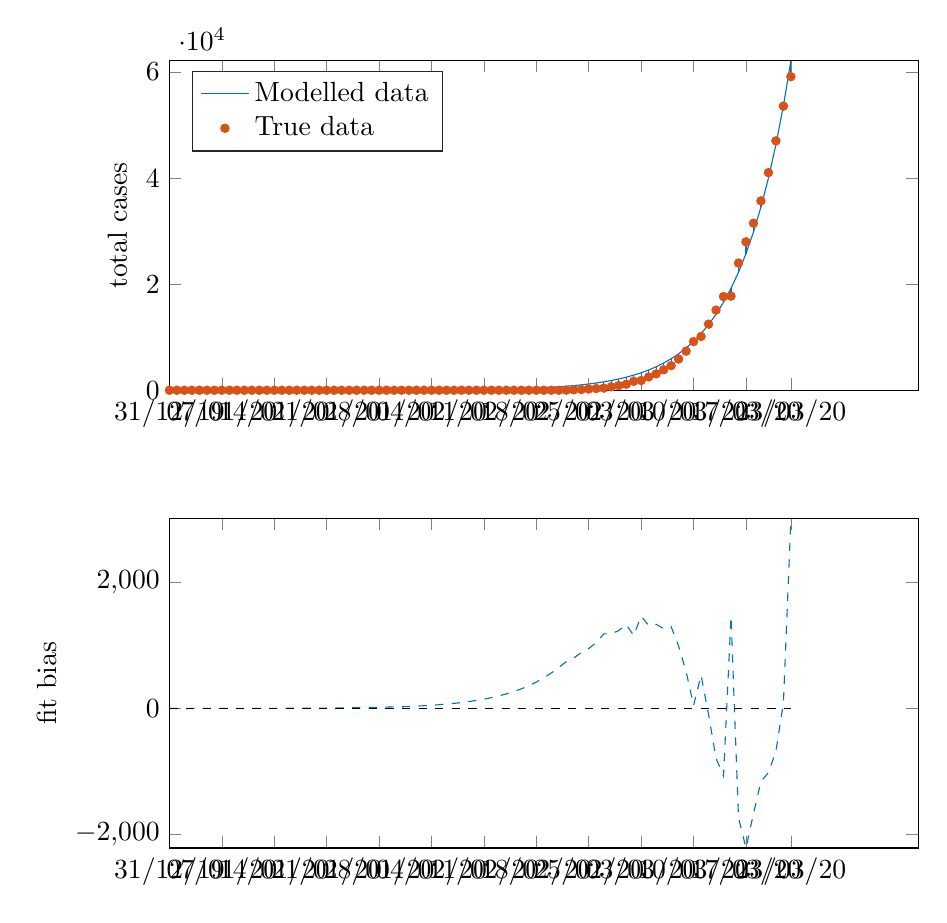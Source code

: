 % This file was created by matlab2tikz.
% Minimal pgfplots version: 1.3
%
\definecolor{mycolor1}{rgb}{0.0,0.447,0.741}%
\definecolor{mycolor2}{rgb}{0.85,0.325,0.098}%
%
\begin{tikzpicture}

\begin{axis}[%
width=9.509cm,
height=4.186cm,
at={(0cm,5.814cm)},
scale only axis,
xmin=0,
xmax=100,
xtick={0,7,14,21,28,35,42,49,56,63,70,77,83},
xticklabels={{31/12/19},{07/01/20},{14/01/20},{21/01/20},{28/01/20},{04/02/20},{11/02/20},{18/02/20},{25/02/20},{03/03/20},{10/03/20},{17/03/20},{23/03/20}},
ymin=0,
ymax=62156,
ylabel={total cases},
legend style={at={(0.03,0.97)},anchor=north west,legend cell align=left,align=left,draw=white!15!black}
]
\addplot [color=mycolor1,solid]
  table[row sep=crcr]{%
0	0\\
1	0\\
2	0\\
3	0\\
4	1\\
5	1\\
6	1\\
7	1\\
8	1\\
9	1\\
10	1\\
11	2\\
12	2\\
13	2\\
14	2\\
15	3\\
16	3\\
17	4\\
18	4\\
19	5\\
20	6\\
21	7\\
22	8\\
23	9\\
24	11\\
25	12\\
26	14\\
27	17\\
28	19\\
29	22\\
30	26\\
31	30\\
32	35\\
33	40\\
34	47\\
35	54\\
36	63\\
37	73\\
38	84\\
39	97\\
40	113\\
41	131\\
42	151\\
43	175\\
44	203\\
45	235\\
46	272\\
47	315\\
48	365\\
49	423\\
50	490\\
51	567\\
52	657\\
53	761\\
54	881\\
55	1020\\
56	1181\\
57	1368\\
58	1584\\
59	1835\\
60	2125\\
61	2461\\
62	2850\\
63	3300\\
64	3822\\
65	4426\\
66	5126\\
67	5937\\
68	6875\\
69	7962\\
70	9221\\
71	10679\\
72	12367\\
73	14323\\
74	16587\\
75	19210\\
76	22247\\
77	25764\\
78	29837\\
79	34554\\
80	40017\\
81	46344\\
82	53671\\
83	62156\\
};
\addlegendentry{Modelled data};

\addplot[only marks,mark=*,mark options={},mark size=1.5pt,color=mycolor2] plot table[row sep=crcr,]{%
0	0\\
1	0\\
2	0\\
3	0\\
4	0\\
5	0\\
6	0\\
7	0\\
8	0\\
9	0\\
10	0\\
11	0\\
12	0\\
13	0\\
14	0\\
15	0\\
16	0\\
17	0\\
18	0\\
19	0\\
20	0\\
21	0\\
22	0\\
23	0\\
24	0\\
25	0\\
26	0\\
27	0\\
28	0\\
29	0\\
30	0\\
31	3\\
32	3\\
33	3\\
34	3\\
35	3\\
36	3\\
37	3\\
38	3\\
39	3\\
40	3\\
41	3\\
42	3\\
43	3\\
44	3\\
45	3\\
46	3\\
47	3\\
48	3\\
49	3\\
50	3\\
51	3\\
52	3\\
53	17\\
54	79\\
55	132\\
56	229\\
57	322\\
58	400\\
59	650\\
60	888\\
61	1128\\
62	1689\\
63	1835\\
64	2502\\
65	3089\\
66	3858\\
67	4636\\
68	5883\\
69	7375\\
70	9172\\
71	10149\\
72	12462\\
73	15113\\
74	17660\\
75	17750\\
76	23980\\
77	27980\\
78	31506\\
79	35713\\
80	41035\\
81	47021\\
82	53578\\
83	59138\\
};
\addlegendentry{True data};

\addplot [color=mycolor1,solid,forget plot]
  table[row sep=crcr]{%
0	0\\
0	0\\
};
\addplot [color=mycolor1,solid,forget plot]
  table[row sep=crcr]{%
1	0\\
1	0\\
};
\addplot [color=mycolor1,solid,forget plot]
  table[row sep=crcr]{%
2	0\\
2	0\\
};
\addplot [color=mycolor1,solid,forget plot]
  table[row sep=crcr]{%
3	0\\
3	0\\
};
\addplot [color=mycolor1,solid,forget plot]
  table[row sep=crcr]{%
4	0\\
4	1\\
};
\addplot [color=mycolor1,solid,forget plot]
  table[row sep=crcr]{%
5	0\\
5	1\\
};
\addplot [color=mycolor1,solid,forget plot]
  table[row sep=crcr]{%
6	0\\
6	1\\
};
\addplot [color=mycolor1,solid,forget plot]
  table[row sep=crcr]{%
7	0\\
7	1\\
};
\addplot [color=mycolor1,solid,forget plot]
  table[row sep=crcr]{%
8	0\\
8	1\\
};
\addplot [color=mycolor1,solid,forget plot]
  table[row sep=crcr]{%
9	0\\
9	1\\
};
\addplot [color=mycolor1,solid,forget plot]
  table[row sep=crcr]{%
10	0\\
10	1\\
};
\addplot [color=mycolor1,solid,forget plot]
  table[row sep=crcr]{%
11	0\\
11	2\\
};
\addplot [color=mycolor1,solid,forget plot]
  table[row sep=crcr]{%
12	0\\
12	2\\
};
\addplot [color=mycolor1,solid,forget plot]
  table[row sep=crcr]{%
13	0\\
13	2\\
};
\addplot [color=mycolor1,solid,forget plot]
  table[row sep=crcr]{%
14	0\\
14	2\\
};
\addplot [color=mycolor1,solid,forget plot]
  table[row sep=crcr]{%
15	0\\
15	3\\
};
\addplot [color=mycolor1,solid,forget plot]
  table[row sep=crcr]{%
16	0\\
16	3\\
};
\addplot [color=mycolor1,solid,forget plot]
  table[row sep=crcr]{%
17	0\\
17	4\\
};
\addplot [color=mycolor1,solid,forget plot]
  table[row sep=crcr]{%
18	0\\
18	4\\
};
\addplot [color=mycolor1,solid,forget plot]
  table[row sep=crcr]{%
19	0\\
19	5\\
};
\addplot [color=mycolor1,solid,forget plot]
  table[row sep=crcr]{%
20	0\\
20	6\\
};
\addplot [color=mycolor1,solid,forget plot]
  table[row sep=crcr]{%
21	0\\
21	7\\
};
\addplot [color=mycolor1,solid,forget plot]
  table[row sep=crcr]{%
22	0\\
22	8\\
};
\addplot [color=mycolor1,solid,forget plot]
  table[row sep=crcr]{%
23	0\\
23	9\\
};
\addplot [color=mycolor1,solid,forget plot]
  table[row sep=crcr]{%
24	0\\
24	11\\
};
\addplot [color=mycolor1,solid,forget plot]
  table[row sep=crcr]{%
25	0\\
25	12\\
};
\addplot [color=mycolor1,solid,forget plot]
  table[row sep=crcr]{%
26	0\\
26	14\\
};
\addplot [color=mycolor1,solid,forget plot]
  table[row sep=crcr]{%
27	0\\
27	17\\
};
\addplot [color=mycolor1,solid,forget plot]
  table[row sep=crcr]{%
28	0\\
28	19\\
};
\addplot [color=mycolor1,solid,forget plot]
  table[row sep=crcr]{%
29	0\\
29	22\\
};
\addplot [color=mycolor1,solid,forget plot]
  table[row sep=crcr]{%
30	0\\
30	26\\
};
\addplot [color=mycolor1,solid,forget plot]
  table[row sep=crcr]{%
31	3\\
31	30\\
};
\addplot [color=mycolor1,solid,forget plot]
  table[row sep=crcr]{%
32	3\\
32	35\\
};
\addplot [color=mycolor1,solid,forget plot]
  table[row sep=crcr]{%
33	3\\
33	40\\
};
\addplot [color=mycolor1,solid,forget plot]
  table[row sep=crcr]{%
34	3\\
34	47\\
};
\addplot [color=mycolor1,solid,forget plot]
  table[row sep=crcr]{%
35	3\\
35	54\\
};
\addplot [color=mycolor1,solid,forget plot]
  table[row sep=crcr]{%
36	3\\
36	63\\
};
\addplot [color=mycolor1,solid,forget plot]
  table[row sep=crcr]{%
37	3\\
37	73\\
};
\addplot [color=mycolor1,solid,forget plot]
  table[row sep=crcr]{%
38	3\\
38	84\\
};
\addplot [color=mycolor1,solid,forget plot]
  table[row sep=crcr]{%
39	3\\
39	97\\
};
\addplot [color=mycolor1,solid,forget plot]
  table[row sep=crcr]{%
40	3\\
40	113\\
};
\addplot [color=mycolor1,solid,forget plot]
  table[row sep=crcr]{%
41	3\\
41	131\\
};
\addplot [color=mycolor1,solid,forget plot]
  table[row sep=crcr]{%
42	3\\
42	151\\
};
\addplot [color=mycolor1,solid,forget plot]
  table[row sep=crcr]{%
43	3\\
43	175\\
};
\addplot [color=mycolor1,solid,forget plot]
  table[row sep=crcr]{%
44	3\\
44	203\\
};
\addplot [color=mycolor1,solid,forget plot]
  table[row sep=crcr]{%
45	3\\
45	235\\
};
\addplot [color=mycolor1,solid,forget plot]
  table[row sep=crcr]{%
46	3\\
46	272\\
};
\addplot [color=mycolor1,solid,forget plot]
  table[row sep=crcr]{%
47	3\\
47	315\\
};
\addplot [color=mycolor1,solid,forget plot]
  table[row sep=crcr]{%
48	3\\
48	365\\
};
\addplot [color=mycolor1,solid,forget plot]
  table[row sep=crcr]{%
49	3\\
49	423\\
};
\addplot [color=mycolor1,solid,forget plot]
  table[row sep=crcr]{%
50	3\\
50	490\\
};
\addplot [color=mycolor1,solid,forget plot]
  table[row sep=crcr]{%
51	3\\
51	567\\
};
\addplot [color=mycolor1,solid,forget plot]
  table[row sep=crcr]{%
52	3\\
52	657\\
};
\addplot [color=mycolor1,solid,forget plot]
  table[row sep=crcr]{%
53	17\\
53	761\\
};
\addplot [color=mycolor1,solid,forget plot]
  table[row sep=crcr]{%
54	79\\
54	881\\
};
\addplot [color=mycolor1,solid,forget plot]
  table[row sep=crcr]{%
55	132\\
55	1020\\
};
\addplot [color=mycolor1,solid,forget plot]
  table[row sep=crcr]{%
56	229\\
56	1181\\
};
\addplot [color=mycolor1,solid,forget plot]
  table[row sep=crcr]{%
57	322\\
57	1368\\
};
\addplot [color=mycolor1,solid,forget plot]
  table[row sep=crcr]{%
58	400\\
58	1584\\
};
\addplot [color=mycolor1,solid,forget plot]
  table[row sep=crcr]{%
59	650\\
59	1835\\
};
\addplot [color=mycolor1,solid,forget plot]
  table[row sep=crcr]{%
60	888\\
60	2125\\
};
\addplot [color=mycolor1,solid,forget plot]
  table[row sep=crcr]{%
61	1128\\
61	2461\\
};
\addplot [color=mycolor1,solid,forget plot]
  table[row sep=crcr]{%
62	1689\\
62	2850\\
};
\addplot [color=mycolor1,solid,forget plot]
  table[row sep=crcr]{%
63	1835\\
63	3300\\
};
\addplot [color=mycolor1,solid,forget plot]
  table[row sep=crcr]{%
64	2502\\
64	3822\\
};
\addplot [color=mycolor1,solid,forget plot]
  table[row sep=crcr]{%
65	3089\\
65	4426\\
};
\addplot [color=mycolor1,solid,forget plot]
  table[row sep=crcr]{%
66	3858\\
66	5126\\
};
\addplot [color=mycolor1,solid,forget plot]
  table[row sep=crcr]{%
67	4636\\
67	5937\\
};
\addplot [color=mycolor1,solid,forget plot]
  table[row sep=crcr]{%
68	5883\\
68	6875\\
};
\addplot [color=mycolor1,solid,forget plot]
  table[row sep=crcr]{%
69	7375\\
69	7962\\
};
\addplot [color=mycolor1,solid,forget plot]
  table[row sep=crcr]{%
70	9172\\
70	9221\\
};
\addplot [color=mycolor1,solid,forget plot]
  table[row sep=crcr]{%
71	10149\\
71	10679\\
};
\addplot [color=mycolor1,solid,forget plot]
  table[row sep=crcr]{%
72	12462\\
72	12367\\
};
\addplot [color=mycolor1,solid,forget plot]
  table[row sep=crcr]{%
73	15113\\
73	14323\\
};
\addplot [color=mycolor1,solid,forget plot]
  table[row sep=crcr]{%
74	17660\\
74	16587\\
};
\addplot [color=mycolor1,solid,forget plot]
  table[row sep=crcr]{%
75	17750\\
75	19210\\
};
\addplot [color=mycolor1,solid,forget plot]
  table[row sep=crcr]{%
76	23980\\
76	22247\\
};
\addplot [color=mycolor1,solid,forget plot]
  table[row sep=crcr]{%
77	27980\\
77	25764\\
};
\addplot [color=mycolor1,solid,forget plot]
  table[row sep=crcr]{%
78	31506\\
78	29837\\
};
\addplot [color=mycolor1,solid,forget plot]
  table[row sep=crcr]{%
79	35713\\
79	34554\\
};
\addplot [color=mycolor1,solid,forget plot]
  table[row sep=crcr]{%
80	41035\\
80	40017\\
};
\addplot [color=mycolor1,solid,forget plot]
  table[row sep=crcr]{%
81	47021\\
81	46344\\
};
\addplot [color=mycolor1,solid,forget plot]
  table[row sep=crcr]{%
82	53578\\
82	53671\\
};
\addplot [color=mycolor1,solid,forget plot]
  table[row sep=crcr]{%
83	59138\\
83	62156\\
};
\end{axis}

\begin{axis}[%
width=9.509cm,
height=4.186cm,
at={(0cm,0cm)},
scale only axis,
xmin=0,
xmax=100,
xtick={0,7,14,21,28,35,42,49,56,63,70,77,83},
xticklabels={{31/12/19},{07/01/20},{14/01/20},{21/01/20},{28/01/20},{04/02/20},{11/02/20},{18/02/20},{25/02/20},{03/03/20},{10/03/20},{17/03/20},{23/03/20}},
ymin=-2216,
ymax=3018,
ylabel={fit bias},
legend style={legend cell align=left,align=left,draw=white!15!black}
]
\addplot [color=mycolor1,dashed,forget plot]
  table[row sep=crcr]{%
0	0\\
1	0\\
2	0\\
3	0\\
4	1\\
5	1\\
6	1\\
7	1\\
8	1\\
9	1\\
10	1\\
11	2\\
12	2\\
13	2\\
14	2\\
15	3\\
16	3\\
17	4\\
18	4\\
19	5\\
20	6\\
21	7\\
22	8\\
23	9\\
24	11\\
25	12\\
26	14\\
27	17\\
28	19\\
29	22\\
30	26\\
31	27\\
32	32\\
33	37\\
34	44\\
35	51\\
36	60\\
37	70\\
38	81\\
39	94\\
40	110\\
41	128\\
42	148\\
43	172\\
44	200\\
45	232\\
46	269\\
47	312\\
48	362\\
49	420\\
50	487\\
51	564\\
52	654\\
53	744\\
54	802\\
55	888\\
56	952\\
57	1046\\
58	1184\\
59	1185\\
60	1237\\
61	1333\\
62	1161\\
63	1465\\
64	1320\\
65	1337\\
66	1268\\
67	1301\\
68	992\\
69	587\\
70	49\\
71	530\\
72	-95\\
73	-790\\
74	-1073\\
75	1460\\
76	-1733\\
77	-2216\\
78	-1669\\
79	-1159\\
80	-1018\\
81	-677\\
82	93\\
83	3018\\
};
\addplot [color=black,dashed,forget plot]
  table[row sep=crcr]{%
0	0\\
83	0\\
};
\end{axis}
\end{tikzpicture}%